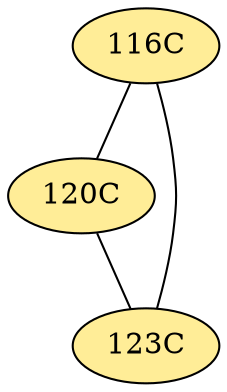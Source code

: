 // The Round Table
graph {
	"116C" [fillcolor="#FFED97" style=radial]
	"120C" [fillcolor="#FFED97" style=radial]
	"116C" -- "120C" [penwidth=1]
	"116C" [fillcolor="#FFED97" style=radial]
	"123C" [fillcolor="#FFED97" style=radial]
	"116C" -- "123C" [penwidth=1]
	"120C" [fillcolor="#FFED97" style=radial]
	"123C" [fillcolor="#FFED97" style=radial]
	"120C" -- "123C" [penwidth=1]
}
